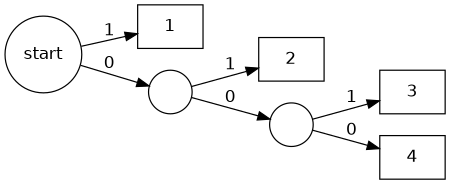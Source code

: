 /********************************************************
 Audio Tools, a module and set of tools for manipulating audio data
 Copyright (C) 2007-2016  Brian Langenberger

 This program is free software; you can redistribute it and/or modify
 it under the terms of the GNU General Public License as published by
 the Free Software Foundation; either version 2 of the License, or
 (at your option) any later version.

 This program is distributed in the hope that it will be useful,
 but WITHOUT ANY WARRANTY; without even the implied warranty of
 MERCHANTABILITY or FITNESS FOR A PARTICULAR PURPOSE.  See the
 GNU General Public License for more details.

 You should have received a copy of the GNU General Public License
 along with this program; if not, write to the Free Software
 Foundation, Inc., 51 Franklin Street, Fifth Floor, Boston, MA  02110-1301  USA
*******************************************************/

digraph codebook1 {
  node [fontname="DejaVuSans"];
  edge [fontname="DejaVuSans"];
  margin = "0";
  size = "3,2.5";
  rankdir = "LR";

  n001 [shape=box,label="3"];
  n000 [shape=box,label="4"];
  n01 [shape=box,label="2"];
  n1 [shape=box,label="1"];

  start [shape=circle,label="start"];
  start -> n0 [label="0"];
  start -> n1 [label="1"];
  n0 [shape=circle,label=""];
  n0 -> n00 [label="0"];
  n0 -> n01 [label="1"];
  n00 [shape=circle,label=""];
  n00 -> n000 [label="0"];
  n00 -> n001 [label="1"];
}
